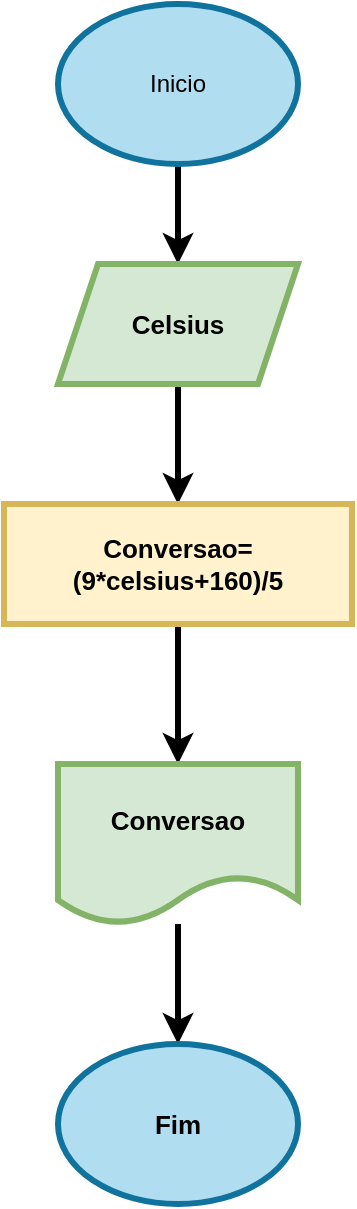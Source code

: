 <mxfile version="21.1.2" type="google">
  <diagram name="Página-1" id="OZmb595JF6rESYIEI9pW">
    <mxGraphModel grid="1" page="1" gridSize="10" guides="1" tooltips="1" connect="1" arrows="1" fold="1" pageScale="1" pageWidth="827" pageHeight="1169" math="0" shadow="0">
      <root>
        <mxCell id="0" />
        <mxCell id="1" parent="0" />
        <mxCell id="8zU2yyEhpeeVgMT1ihEv-5" value="" style="edgeStyle=orthogonalEdgeStyle;rounded=0;orthogonalLoop=1;jettySize=auto;html=1;strokeWidth=3;fontStyle=1;fontSize=13;" edge="1" parent="1" source="8zU2yyEhpeeVgMT1ihEv-1" target="8zU2yyEhpeeVgMT1ihEv-2">
          <mxGeometry relative="1" as="geometry" />
        </mxCell>
        <mxCell id="8zU2yyEhpeeVgMT1ihEv-1" value="Inicio" style="ellipse;whiteSpace=wrap;html=1;fillColor=#b1ddf0;strokeColor=#10739e;strokeWidth=3;" vertex="1" parent="1">
          <mxGeometry x="354" y="50" width="120" height="80" as="geometry" />
        </mxCell>
        <mxCell id="8zU2yyEhpeeVgMT1ihEv-4" value="" style="edgeStyle=orthogonalEdgeStyle;rounded=0;orthogonalLoop=1;jettySize=auto;html=1;strokeWidth=3;fontStyle=1;fontSize=13;" edge="1" parent="1" source="8zU2yyEhpeeVgMT1ihEv-2" target="8zU2yyEhpeeVgMT1ihEv-3">
          <mxGeometry relative="1" as="geometry" />
        </mxCell>
        <mxCell id="8zU2yyEhpeeVgMT1ihEv-2" value="Celsius" style="shape=parallelogram;perimeter=parallelogramPerimeter;whiteSpace=wrap;html=1;fixedSize=1;fillColor=#d5e8d4;strokeColor=#82b366;strokeWidth=3;fontStyle=1;fontSize=13;" vertex="1" parent="1">
          <mxGeometry x="354" y="180" width="120" height="60" as="geometry" />
        </mxCell>
        <mxCell id="8zU2yyEhpeeVgMT1ihEv-7" value="" style="edgeStyle=orthogonalEdgeStyle;rounded=0;orthogonalLoop=1;jettySize=auto;html=1;strokeWidth=3;fontStyle=1;fontSize=13;" edge="1" parent="1" source="8zU2yyEhpeeVgMT1ihEv-3" target="8zU2yyEhpeeVgMT1ihEv-6">
          <mxGeometry relative="1" as="geometry" />
        </mxCell>
        <mxCell id="8zU2yyEhpeeVgMT1ihEv-3" value="Conversao= (9*celsius+160)/5" style="whiteSpace=wrap;html=1;fillColor=#fff2cc;strokeColor=#d6b656;strokeWidth=3;fontStyle=1;fontSize=13;" vertex="1" parent="1">
          <mxGeometry x="327" y="300" width="174" height="60" as="geometry" />
        </mxCell>
        <mxCell id="8zU2yyEhpeeVgMT1ihEv-9" value="" style="edgeStyle=orthogonalEdgeStyle;rounded=0;orthogonalLoop=1;jettySize=auto;html=1;strokeWidth=3;fontStyle=1;fontSize=13;" edge="1" parent="1" source="8zU2yyEhpeeVgMT1ihEv-6" target="8zU2yyEhpeeVgMT1ihEv-8">
          <mxGeometry relative="1" as="geometry" />
        </mxCell>
        <mxCell id="8zU2yyEhpeeVgMT1ihEv-6" value="Conversao" style="shape=document;whiteSpace=wrap;html=1;boundedLbl=1;fillColor=#d5e8d4;strokeColor=#82b366;strokeWidth=3;fontStyle=1;fontSize=13;" vertex="1" parent="1">
          <mxGeometry x="354" y="430" width="120" height="80" as="geometry" />
        </mxCell>
        <mxCell id="8zU2yyEhpeeVgMT1ihEv-8" value="Fim" style="ellipse;whiteSpace=wrap;html=1;fillColor=#b1ddf0;strokeColor=#10739e;strokeWidth=3;fontStyle=1;fontSize=13;" vertex="1" parent="1">
          <mxGeometry x="354" y="570" width="120" height="80" as="geometry" />
        </mxCell>
      </root>
    </mxGraphModel>
  </diagram>
</mxfile>

